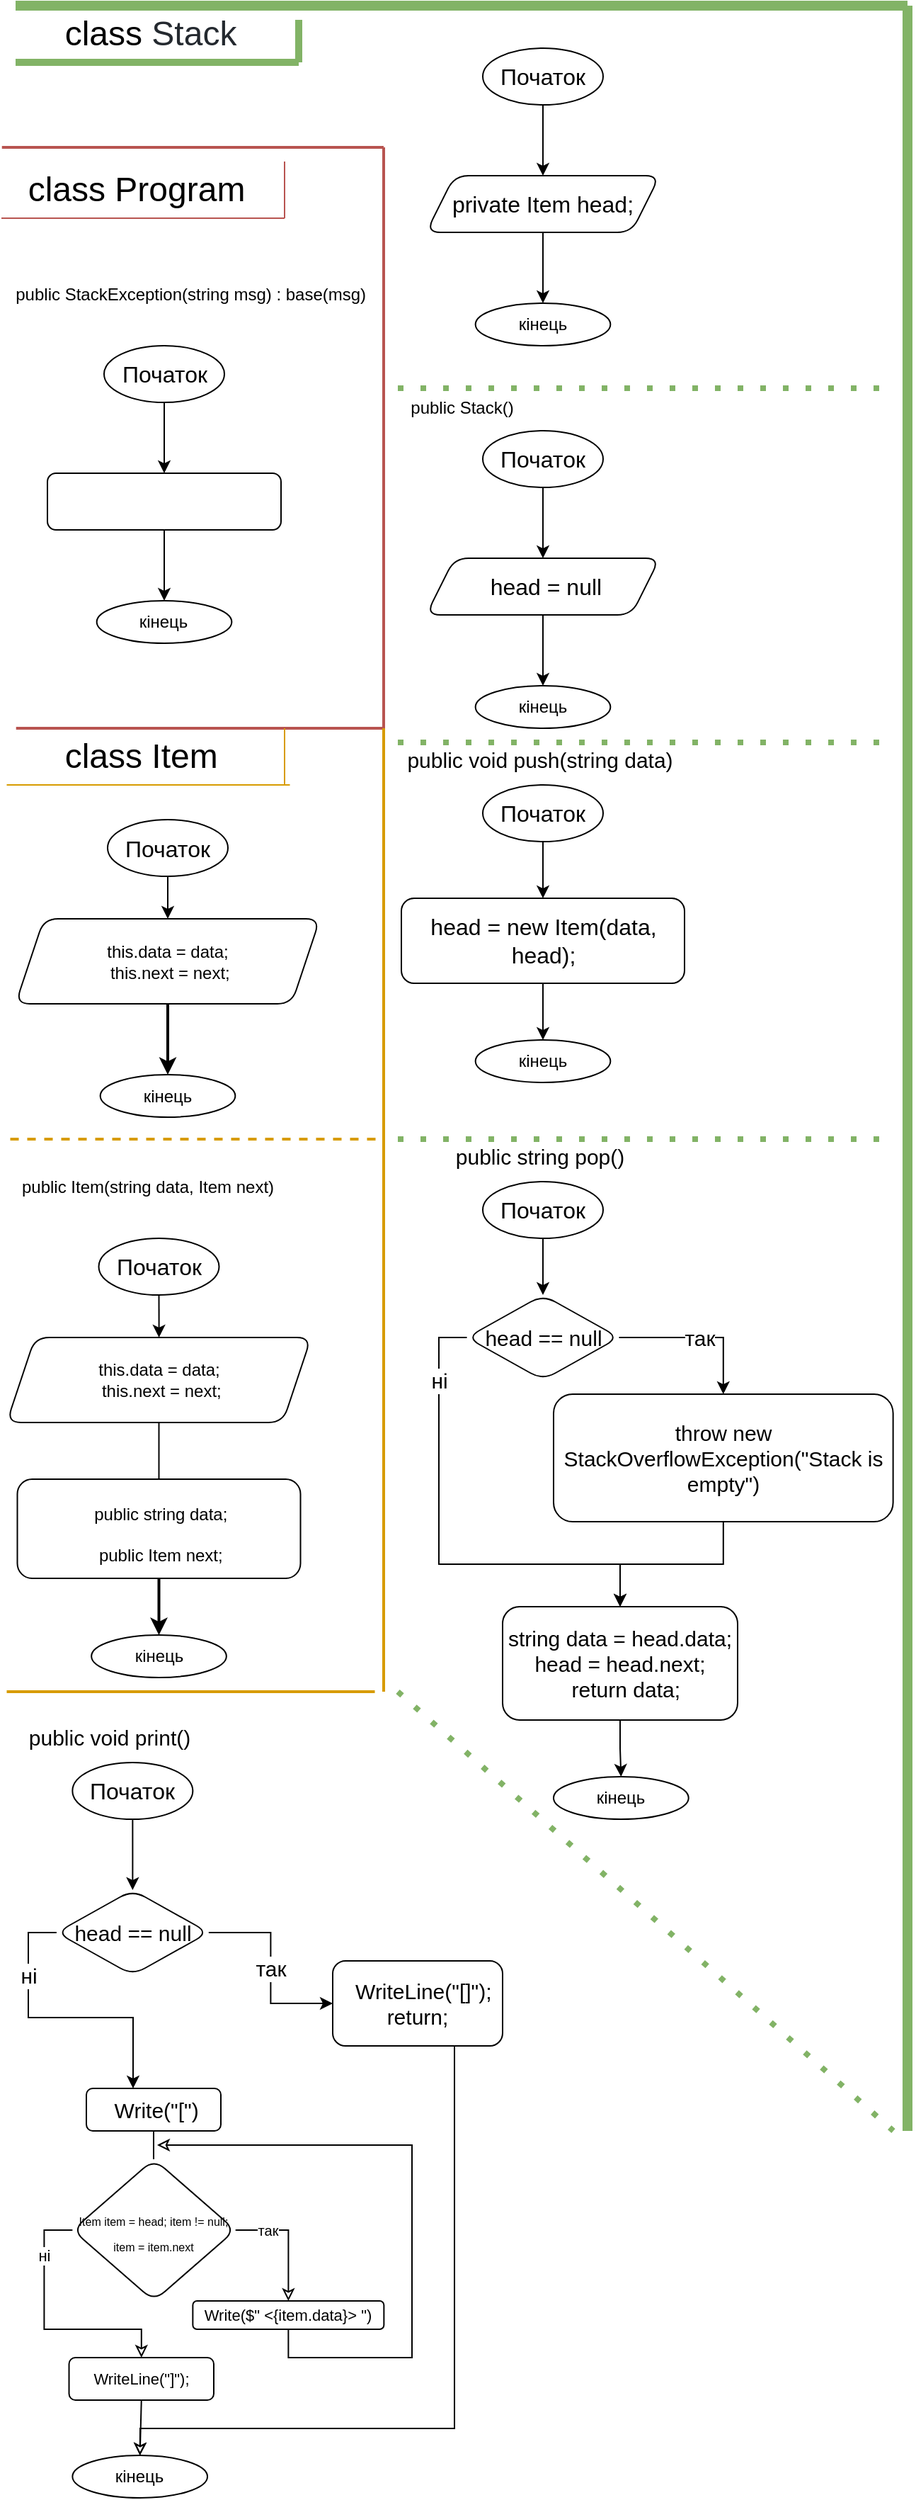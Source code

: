 <mxfile version="16.6.1" type="github">
  <diagram id="XkuEfvrNN8qvytdrORPO" name="Page-1">
    <mxGraphModel dx="334" dy="563" grid="1" gridSize="10" guides="1" tooltips="1" connect="1" arrows="1" fold="1" page="1" pageScale="1" pageWidth="827" pageHeight="1169" math="0" shadow="0">
      <root>
        <mxCell id="0" />
        <mxCell id="1" parent="0" />
        <mxCell id="HKVD6gNdquyJxxmTIWlP-1" value="" style="endArrow=none;html=1;rounded=0;fillColor=#d5e8d4;strokeColor=#82b366;strokeWidth=7;" edge="1" parent="1">
          <mxGeometry width="50" height="50" relative="1" as="geometry">
            <mxPoint x="10" y="10" as="sourcePoint" />
            <mxPoint x="640" y="10" as="targetPoint" />
          </mxGeometry>
        </mxCell>
        <mxCell id="HKVD6gNdquyJxxmTIWlP-2" value="" style="endArrow=none;html=1;rounded=0;fillColor=#d5e8d4;strokeColor=#82b366;strokeWidth=7;" edge="1" parent="1">
          <mxGeometry width="50" height="50" relative="1" as="geometry">
            <mxPoint x="640" y="1510" as="sourcePoint" />
            <mxPoint x="640" y="10" as="targetPoint" />
          </mxGeometry>
        </mxCell>
        <mxCell id="HKVD6gNdquyJxxmTIWlP-3" value="&lt;font style=&quot;font-size: 24px&quot;&gt;&lt;span class=&quot;pl-k&quot; style=&quot;box-sizing: border-box ; font-family: , , &amp;#34;sf mono&amp;#34; , &amp;#34;menlo&amp;#34; , &amp;#34;consolas&amp;#34; , &amp;#34;liberation mono&amp;#34; , monospace ; background-color: rgb(255 , 255 , 255)&quot;&gt;class&lt;/span&gt;&lt;span style=&quot;color: rgb(36 , 41 , 47) ; font-family: , , &amp;#34;sf mono&amp;#34; , &amp;#34;menlo&amp;#34; , &amp;#34;consolas&amp;#34; , &amp;#34;liberation mono&amp;#34; , monospace ; background-color: rgb(255 , 255 , 255)&quot;&gt;&amp;nbsp;&lt;/span&gt;&lt;/font&gt;&lt;font color=&quot;#24292f&quot;&gt;&lt;span style=&quot;font-size: 24px&quot;&gt;Stack&lt;/span&gt;&lt;/font&gt;" style="text;html=1;align=center;verticalAlign=middle;resizable=0;points=[];autosize=1;strokeColor=none;fillColor=none;" vertex="1" parent="1">
          <mxGeometry x="35" y="20" width="140" height="20" as="geometry" />
        </mxCell>
        <mxCell id="HKVD6gNdquyJxxmTIWlP-4" value="" style="endArrow=none;html=1;rounded=0;fillColor=#d5e8d4;strokeColor=#82b366;strokeWidth=5;" edge="1" parent="1">
          <mxGeometry width="50" height="50" relative="1" as="geometry">
            <mxPoint x="10" y="50" as="sourcePoint" />
            <mxPoint x="210" y="50" as="targetPoint" />
          </mxGeometry>
        </mxCell>
        <mxCell id="HKVD6gNdquyJxxmTIWlP-5" value="" style="endArrow=none;html=1;rounded=0;fillColor=#d5e8d4;strokeColor=#82b366;strokeWidth=5;" edge="1" parent="1">
          <mxGeometry width="50" height="50" relative="1" as="geometry">
            <mxPoint x="210" y="20" as="sourcePoint" />
            <mxPoint x="210" y="50" as="targetPoint" />
          </mxGeometry>
        </mxCell>
        <mxCell id="HKVD6gNdquyJxxmTIWlP-6" value="&lt;font style=&quot;font-size: 24px&quot;&gt;&lt;span class=&quot;pl-k&quot; style=&quot;box-sizing: border-box ; font-family: , , &amp;#34;sf mono&amp;#34; , &amp;#34;menlo&amp;#34; , &amp;#34;consolas&amp;#34; , &amp;#34;liberation mono&amp;#34; , monospace ; background-color: rgb(255 , 255 , 255)&quot;&gt;class&lt;/span&gt;&lt;span style=&quot;color: rgb(36 , 41 , 47) ; font-family: , , &amp;#34;sf mono&amp;#34; , &amp;#34;menlo&amp;#34; , &amp;#34;consolas&amp;#34; , &amp;#34;liberation mono&amp;#34; , monospace ; background-color: rgb(255 , 255 , 255)&quot;&gt; &lt;/span&gt;&lt;span class=&quot;pl-en&quot; style=&quot;box-sizing: border-box ; font-family: , , &amp;#34;sf mono&amp;#34; , &amp;#34;menlo&amp;#34; , &amp;#34;consolas&amp;#34; , &amp;#34;liberation mono&amp;#34; , monospace ; background-color: rgb(255 , 255 , 255)&quot;&gt;&lt;span class=&quot;pl-token&quot; style=&quot;box-sizing: border-box&quot;&gt;Program&lt;/span&gt;&lt;/span&gt;&lt;/font&gt;" style="text;html=1;align=center;verticalAlign=middle;resizable=0;points=[];autosize=1;strokeColor=none;fillColor=none;" vertex="1" parent="1">
          <mxGeometry x="10" y="130" width="170" height="20" as="geometry" />
        </mxCell>
        <mxCell id="HKVD6gNdquyJxxmTIWlP-7" value="" style="endArrow=none;html=1;rounded=0;fillColor=#f8cecc;strokeColor=#b85450;" edge="1" parent="1">
          <mxGeometry width="50" height="50" relative="1" as="geometry">
            <mxPoint y="160" as="sourcePoint" />
            <mxPoint x="200" y="160" as="targetPoint" />
          </mxGeometry>
        </mxCell>
        <mxCell id="HKVD6gNdquyJxxmTIWlP-8" value="" style="endArrow=none;html=1;rounded=0;fillColor=#f8cecc;strokeColor=#b85450;" edge="1" parent="1">
          <mxGeometry width="50" height="50" relative="1" as="geometry">
            <mxPoint x="200" y="120" as="sourcePoint" />
            <mxPoint x="200" y="160" as="targetPoint" />
          </mxGeometry>
        </mxCell>
        <mxCell id="HKVD6gNdquyJxxmTIWlP-9" value="&lt;span style=&quot;font-size: 12px&quot;&gt;public StackException(string msg) : base(msg)&amp;nbsp;&lt;/span&gt;" style="text;html=1;align=center;verticalAlign=middle;resizable=0;points=[];autosize=1;strokeColor=none;fillColor=none;fontSize=24;" vertex="1" parent="1">
          <mxGeometry y="190" width="270" height="40" as="geometry" />
        </mxCell>
        <mxCell id="HKVD6gNdquyJxxmTIWlP-10" style="edgeStyle=orthogonalEdgeStyle;rounded=0;orthogonalLoop=1;jettySize=auto;html=1;exitX=0.5;exitY=1;exitDx=0;exitDy=0;fontSize=24;entryX=0.5;entryY=0;entryDx=0;entryDy=0;" edge="1" parent="1" source="HKVD6gNdquyJxxmTIWlP-11" target="HKVD6gNdquyJxxmTIWlP-15">
          <mxGeometry relative="1" as="geometry">
            <mxPoint x="115" y="320" as="targetPoint" />
          </mxGeometry>
        </mxCell>
        <mxCell id="HKVD6gNdquyJxxmTIWlP-11" value="Початок" style="ellipse;whiteSpace=wrap;html=1;fontSize=16;strokeWidth=1;" vertex="1" parent="1">
          <mxGeometry x="72.5" y="250.0" width="85" height="40" as="geometry" />
        </mxCell>
        <mxCell id="HKVD6gNdquyJxxmTIWlP-22" style="edgeStyle=orthogonalEdgeStyle;rounded=0;orthogonalLoop=1;jettySize=auto;html=1;exitX=0.5;exitY=1;exitDx=0;exitDy=0;entryX=0.5;entryY=0;entryDx=0;entryDy=0;strokeWidth=1;" edge="1" parent="1" source="HKVD6gNdquyJxxmTIWlP-15" target="HKVD6gNdquyJxxmTIWlP-18">
          <mxGeometry relative="1" as="geometry" />
        </mxCell>
        <mxCell id="HKVD6gNdquyJxxmTIWlP-15" value="" style="rounded=1;whiteSpace=wrap;html=1;sketch=0;fontSize=24;" vertex="1" parent="1">
          <mxGeometry x="32.5" y="340" width="165" height="40" as="geometry" />
        </mxCell>
        <mxCell id="HKVD6gNdquyJxxmTIWlP-18" value="кінець" style="ellipse;whiteSpace=wrap;html=1;rounded=1;sketch=0;fontSize=12;" vertex="1" parent="1">
          <mxGeometry x="67.33" y="430" width="95.35" height="30" as="geometry" />
        </mxCell>
        <mxCell id="HKVD6gNdquyJxxmTIWlP-19" value="" style="endArrow=none;html=1;rounded=0;strokeWidth=2;fillColor=#f8cecc;strokeColor=#b85450;" edge="1" parent="1">
          <mxGeometry width="50" height="50" relative="1" as="geometry">
            <mxPoint x="0.36" y="110" as="sourcePoint" />
            <mxPoint x="270" y="110" as="targetPoint" />
          </mxGeometry>
        </mxCell>
        <mxCell id="HKVD6gNdquyJxxmTIWlP-20" value="" style="endArrow=none;html=1;rounded=0;strokeWidth=2;fillColor=#f8cecc;strokeColor=#b85450;" edge="1" parent="1">
          <mxGeometry width="50" height="50" relative="1" as="geometry">
            <mxPoint x="270" y="520" as="sourcePoint" />
            <mxPoint x="270" y="110" as="targetPoint" />
          </mxGeometry>
        </mxCell>
        <mxCell id="HKVD6gNdquyJxxmTIWlP-21" value="" style="endArrow=none;html=1;rounded=0;strokeWidth=2;fillColor=#f8cecc;strokeColor=#b85450;" edge="1" parent="1">
          <mxGeometry width="50" height="50" relative="1" as="geometry">
            <mxPoint x="10.36" y="520" as="sourcePoint" />
            <mxPoint x="270" y="520" as="targetPoint" />
          </mxGeometry>
        </mxCell>
        <mxCell id="HKVD6gNdquyJxxmTIWlP-24" value="&lt;span style=&quot;font-size: 24px&quot;&gt;&amp;nbsp;class Item&lt;/span&gt;" style="text;html=1;align=center;verticalAlign=middle;resizable=0;points=[];autosize=1;strokeColor=none;fillColor=none;" vertex="1" parent="1">
          <mxGeometry x="30" y="530" width="130" height="20" as="geometry" />
        </mxCell>
        <mxCell id="HKVD6gNdquyJxxmTIWlP-25" value="" style="endArrow=none;html=1;rounded=0;fillColor=#ffe6cc;strokeColor=#d79b00;" edge="1" parent="1">
          <mxGeometry width="50" height="50" relative="1" as="geometry">
            <mxPoint x="3.75" y="560" as="sourcePoint" />
            <mxPoint x="203.75" y="560" as="targetPoint" />
          </mxGeometry>
        </mxCell>
        <mxCell id="HKVD6gNdquyJxxmTIWlP-26" value="" style="endArrow=none;html=1;rounded=0;fillColor=#ffe6cc;strokeColor=#d79b00;" edge="1" parent="1">
          <mxGeometry width="50" height="50" relative="1" as="geometry">
            <mxPoint x="200" y="520" as="sourcePoint" />
            <mxPoint x="200" y="560" as="targetPoint" />
          </mxGeometry>
        </mxCell>
        <mxCell id="HKVD6gNdquyJxxmTIWlP-27" value="&lt;span style=&quot;font-size: 12px&quot;&gt;public Item(string data, Item next)&lt;/span&gt;" style="text;html=1;align=center;verticalAlign=middle;resizable=0;points=[];autosize=1;strokeColor=none;fillColor=none;fontSize=24;" vertex="1" parent="1">
          <mxGeometry x="7.5" y="820" width="190" height="40" as="geometry" />
        </mxCell>
        <mxCell id="HKVD6gNdquyJxxmTIWlP-28" style="edgeStyle=orthogonalEdgeStyle;rounded=0;orthogonalLoop=1;jettySize=auto;html=1;exitX=0.5;exitY=1;exitDx=0;exitDy=0;fontSize=24;" edge="1" parent="1" source="HKVD6gNdquyJxxmTIWlP-29" target="HKVD6gNdquyJxxmTIWlP-31">
          <mxGeometry relative="1" as="geometry">
            <mxPoint x="111.603" y="960" as="targetPoint" />
          </mxGeometry>
        </mxCell>
        <mxCell id="HKVD6gNdquyJxxmTIWlP-29" value="Початок" style="ellipse;whiteSpace=wrap;html=1;fontSize=16;strokeWidth=1;" vertex="1" parent="1">
          <mxGeometry x="68.75" y="880.0" width="85" height="40" as="geometry" />
        </mxCell>
        <mxCell id="HKVD6gNdquyJxxmTIWlP-30" style="edgeStyle=orthogonalEdgeStyle;rounded=0;orthogonalLoop=1;jettySize=auto;html=1;exitX=0.5;exitY=1;exitDx=0;exitDy=0;fontSize=24;endArrow=none;endFill=0;" edge="1" parent="1" source="HKVD6gNdquyJxxmTIWlP-31" target="HKVD6gNdquyJxxmTIWlP-33">
          <mxGeometry relative="1" as="geometry">
            <mxPoint x="111.25" y="1040" as="targetPoint" />
          </mxGeometry>
        </mxCell>
        <mxCell id="HKVD6gNdquyJxxmTIWlP-31" value="&lt;span style=&quot;background-color: rgb(255 , 255 , 255) ; font-size: 12px&quot;&gt;&lt;div&gt;this.data = data;&lt;/div&gt;&lt;div&gt;&amp;nbsp;this.next = next;&lt;/div&gt;&lt;/span&gt;" style="shape=parallelogram;perimeter=parallelogramPerimeter;whiteSpace=wrap;html=1;fixedSize=1;fontSize=24;perimeterSpacing=0;sketch=0;rounded=1;" vertex="1" parent="1">
          <mxGeometry x="3.75" y="950" width="215" height="60" as="geometry" />
        </mxCell>
        <mxCell id="HKVD6gNdquyJxxmTIWlP-40" style="edgeStyle=orthogonalEdgeStyle;rounded=0;orthogonalLoop=1;jettySize=auto;html=1;exitX=0.5;exitY=1;exitDx=0;exitDy=0;strokeWidth=2;entryX=0.5;entryY=0;entryDx=0;entryDy=0;" edge="1" parent="1" source="HKVD6gNdquyJxxmTIWlP-33" target="HKVD6gNdquyJxxmTIWlP-36">
          <mxGeometry relative="1" as="geometry">
            <mxPoint x="110.679" y="1160" as="targetPoint" />
          </mxGeometry>
        </mxCell>
        <mxCell id="HKVD6gNdquyJxxmTIWlP-33" value="&lt;div&gt;&lt;span style=&quot;font-size: 12px&quot;&gt;&amp;nbsp;public string data;&lt;/span&gt;&lt;/div&gt;&lt;div&gt;&lt;span style=&quot;font-size: 12px&quot;&gt;&amp;nbsp;public Item next;&lt;/span&gt;&lt;/div&gt;" style="rounded=1;whiteSpace=wrap;html=1;sketch=0;fontSize=24;" vertex="1" parent="1">
          <mxGeometry x="11.25" y="1050" width="200" height="70" as="geometry" />
        </mxCell>
        <mxCell id="HKVD6gNdquyJxxmTIWlP-36" value="кінець" style="ellipse;whiteSpace=wrap;html=1;rounded=1;sketch=0;fontSize=12;" vertex="1" parent="1">
          <mxGeometry x="63.58" y="1160" width="95.35" height="30" as="geometry" />
        </mxCell>
        <mxCell id="HKVD6gNdquyJxxmTIWlP-37" value="" style="endArrow=none;html=1;rounded=0;fontSize=12;fillColor=#ffe6cc;strokeColor=#d79b00;strokeWidth=2;" edge="1" parent="1">
          <mxGeometry width="50" height="50" relative="1" as="geometry">
            <mxPoint x="270" y="1200" as="sourcePoint" />
            <mxPoint x="270" y="520" as="targetPoint" />
          </mxGeometry>
        </mxCell>
        <mxCell id="HKVD6gNdquyJxxmTIWlP-38" value="" style="endArrow=none;html=1;rounded=0;fontSize=12;fillColor=#ffe6cc;strokeColor=#d79b00;strokeWidth=2;" edge="1" parent="1">
          <mxGeometry width="50" height="50" relative="1" as="geometry">
            <mxPoint x="3.75" y="1200" as="sourcePoint" />
            <mxPoint x="263.75" y="1200" as="targetPoint" />
          </mxGeometry>
        </mxCell>
        <mxCell id="HKVD6gNdquyJxxmTIWlP-41" value="" style="endArrow=none;dashed=1;html=1;rounded=0;strokeWidth=2;fillColor=#ffe6cc;strokeColor=#d79b00;" edge="1" parent="1">
          <mxGeometry width="50" height="50" relative="1" as="geometry">
            <mxPoint x="6.25" y="810" as="sourcePoint" />
            <mxPoint x="266.25" y="810" as="targetPoint" />
          </mxGeometry>
        </mxCell>
        <mxCell id="HKVD6gNdquyJxxmTIWlP-42" style="edgeStyle=orthogonalEdgeStyle;rounded=0;orthogonalLoop=1;jettySize=auto;html=1;exitX=0.5;exitY=1;exitDx=0;exitDy=0;fontSize=24;" edge="1" parent="1" source="HKVD6gNdquyJxxmTIWlP-43" target="HKVD6gNdquyJxxmTIWlP-44">
          <mxGeometry relative="1" as="geometry">
            <mxPoint x="117.853" y="664.5" as="targetPoint" />
          </mxGeometry>
        </mxCell>
        <mxCell id="HKVD6gNdquyJxxmTIWlP-43" value="Початок" style="ellipse;whiteSpace=wrap;html=1;fontSize=16;strokeWidth=1;" vertex="1" parent="1">
          <mxGeometry x="75.0" y="584.5" width="85" height="40" as="geometry" />
        </mxCell>
        <mxCell id="HKVD6gNdquyJxxmTIWlP-45" style="edgeStyle=orthogonalEdgeStyle;rounded=0;orthogonalLoop=1;jettySize=auto;html=1;exitX=0.5;exitY=1;exitDx=0;exitDy=0;strokeWidth=2;entryX=0.5;entryY=0;entryDx=0;entryDy=0;" edge="1" parent="1" source="HKVD6gNdquyJxxmTIWlP-44" target="HKVD6gNdquyJxxmTIWlP-46">
          <mxGeometry relative="1" as="geometry">
            <mxPoint x="117.286" y="754.5" as="targetPoint" />
          </mxGeometry>
        </mxCell>
        <mxCell id="HKVD6gNdquyJxxmTIWlP-44" value="&lt;span style=&quot;background-color: rgb(255 , 255 , 255) ; font-size: 12px&quot;&gt;&lt;div&gt;this.data = data;&lt;/div&gt;&lt;div&gt;&amp;nbsp;this.next = next;&lt;/div&gt;&lt;/span&gt;" style="shape=parallelogram;perimeter=parallelogramPerimeter;whiteSpace=wrap;html=1;fixedSize=1;fontSize=24;perimeterSpacing=0;sketch=0;rounded=1;" vertex="1" parent="1">
          <mxGeometry x="10" y="654.5" width="215" height="60" as="geometry" />
        </mxCell>
        <mxCell id="HKVD6gNdquyJxxmTIWlP-46" value="кінець" style="ellipse;whiteSpace=wrap;html=1;rounded=1;sketch=0;fontSize=12;" vertex="1" parent="1">
          <mxGeometry x="69.83" y="764.5" width="95.35" height="30" as="geometry" />
        </mxCell>
        <mxCell id="HKVD6gNdquyJxxmTIWlP-47" style="edgeStyle=orthogonalEdgeStyle;rounded=0;orthogonalLoop=1;jettySize=auto;html=1;exitX=0.5;exitY=1;exitDx=0;exitDy=0;fontSize=24;entryX=0.5;entryY=0;entryDx=0;entryDy=0;" edge="1" parent="1" source="HKVD6gNdquyJxxmTIWlP-48" target="HKVD6gNdquyJxxmTIWlP-50">
          <mxGeometry relative="1" as="geometry">
            <mxPoint x="382.5" y="110" as="targetPoint" />
          </mxGeometry>
        </mxCell>
        <mxCell id="HKVD6gNdquyJxxmTIWlP-48" value="Початок" style="ellipse;whiteSpace=wrap;html=1;fontSize=16;strokeWidth=1;" vertex="1" parent="1">
          <mxGeometry x="340.0" y="40.0" width="85" height="40" as="geometry" />
        </mxCell>
        <mxCell id="HKVD6gNdquyJxxmTIWlP-49" style="edgeStyle=orthogonalEdgeStyle;rounded=0;orthogonalLoop=1;jettySize=auto;html=1;exitX=0.5;exitY=1;exitDx=0;exitDy=0;entryX=0.5;entryY=0;entryDx=0;entryDy=0;strokeWidth=1;" edge="1" parent="1" source="HKVD6gNdquyJxxmTIWlP-50" target="HKVD6gNdquyJxxmTIWlP-51">
          <mxGeometry relative="1" as="geometry" />
        </mxCell>
        <mxCell id="HKVD6gNdquyJxxmTIWlP-50" value="&lt;font style=&quot;font-size: 16px&quot;&gt;private Item head;&lt;/font&gt;" style="shape=parallelogram;perimeter=parallelogramPerimeter;whiteSpace=wrap;html=1;fixedSize=1;fontSize=19;rounded=1;" vertex="1" parent="1">
          <mxGeometry x="300" y="130" width="165" height="40" as="geometry" />
        </mxCell>
        <mxCell id="HKVD6gNdquyJxxmTIWlP-51" value="кінець" style="ellipse;whiteSpace=wrap;html=1;rounded=1;sketch=0;fontSize=12;" vertex="1" parent="1">
          <mxGeometry x="334.83" y="220" width="95.35" height="30" as="geometry" />
        </mxCell>
        <mxCell id="HKVD6gNdquyJxxmTIWlP-53" style="edgeStyle=orthogonalEdgeStyle;rounded=0;orthogonalLoop=1;jettySize=auto;html=1;exitX=0.5;exitY=1;exitDx=0;exitDy=0;fontSize=24;entryX=0.5;entryY=0;entryDx=0;entryDy=0;" edge="1" parent="1" source="HKVD6gNdquyJxxmTIWlP-54" target="HKVD6gNdquyJxxmTIWlP-56">
          <mxGeometry relative="1" as="geometry">
            <mxPoint x="382.5" y="380" as="targetPoint" />
          </mxGeometry>
        </mxCell>
        <mxCell id="HKVD6gNdquyJxxmTIWlP-54" value="Початок" style="ellipse;whiteSpace=wrap;html=1;fontSize=16;strokeWidth=1;" vertex="1" parent="1">
          <mxGeometry x="340.0" y="310.0" width="85" height="40" as="geometry" />
        </mxCell>
        <mxCell id="HKVD6gNdquyJxxmTIWlP-55" style="edgeStyle=orthogonalEdgeStyle;rounded=0;orthogonalLoop=1;jettySize=auto;html=1;exitX=0.5;exitY=1;exitDx=0;exitDy=0;entryX=0.5;entryY=0;entryDx=0;entryDy=0;strokeWidth=1;" edge="1" parent="1" source="HKVD6gNdquyJxxmTIWlP-56" target="HKVD6gNdquyJxxmTIWlP-57">
          <mxGeometry relative="1" as="geometry" />
        </mxCell>
        <mxCell id="HKVD6gNdquyJxxmTIWlP-56" value="&lt;font style=&quot;font-size: 16px&quot;&gt;&amp;nbsp;head = null&lt;/font&gt;" style="shape=parallelogram;perimeter=parallelogramPerimeter;whiteSpace=wrap;html=1;fixedSize=1;fontSize=19;rounded=1;" vertex="1" parent="1">
          <mxGeometry x="300" y="400" width="165" height="40" as="geometry" />
        </mxCell>
        <mxCell id="HKVD6gNdquyJxxmTIWlP-57" value="кінець" style="ellipse;whiteSpace=wrap;html=1;rounded=1;sketch=0;fontSize=12;" vertex="1" parent="1">
          <mxGeometry x="334.83" y="490" width="95.35" height="30" as="geometry" />
        </mxCell>
        <mxCell id="HKVD6gNdquyJxxmTIWlP-58" value="" style="endArrow=none;dashed=1;html=1;dashPattern=1 3;strokeWidth=4;rounded=0;fontSize=16;fillColor=#d5e8d4;strokeColor=#82b366;" edge="1" parent="1">
          <mxGeometry width="50" height="50" relative="1" as="geometry">
            <mxPoint x="280" y="280" as="sourcePoint" />
            <mxPoint x="630" y="280" as="targetPoint" />
          </mxGeometry>
        </mxCell>
        <mxCell id="HKVD6gNdquyJxxmTIWlP-59" value="&lt;span style=&quot;font-size: 12px&quot;&gt;public Stack()&lt;/span&gt;" style="text;html=1;align=center;verticalAlign=middle;resizable=0;points=[];autosize=1;strokeColor=none;fillColor=none;fontSize=24;" vertex="1" parent="1">
          <mxGeometry x="280" y="270" width="90" height="40" as="geometry" />
        </mxCell>
        <mxCell id="HKVD6gNdquyJxxmTIWlP-60" style="edgeStyle=orthogonalEdgeStyle;rounded=0;orthogonalLoop=1;jettySize=auto;html=1;exitX=0.5;exitY=1;exitDx=0;exitDy=0;fontSize=24;entryX=0.5;entryY=0;entryDx=0;entryDy=0;" edge="1" parent="1" source="HKVD6gNdquyJxxmTIWlP-61" target="HKVD6gNdquyJxxmTIWlP-63">
          <mxGeometry relative="1" as="geometry">
            <mxPoint x="382.5" y="630" as="targetPoint" />
          </mxGeometry>
        </mxCell>
        <mxCell id="HKVD6gNdquyJxxmTIWlP-61" value="Початок" style="ellipse;whiteSpace=wrap;html=1;fontSize=16;strokeWidth=1;" vertex="1" parent="1">
          <mxGeometry x="340.0" y="560.0" width="85" height="40" as="geometry" />
        </mxCell>
        <mxCell id="HKVD6gNdquyJxxmTIWlP-62" style="edgeStyle=orthogonalEdgeStyle;rounded=0;orthogonalLoop=1;jettySize=auto;html=1;exitX=0.5;exitY=1;exitDx=0;exitDy=0;entryX=0.5;entryY=0;entryDx=0;entryDy=0;strokeWidth=1;" edge="1" parent="1" source="HKVD6gNdquyJxxmTIWlP-63" target="HKVD6gNdquyJxxmTIWlP-64">
          <mxGeometry relative="1" as="geometry" />
        </mxCell>
        <mxCell id="HKVD6gNdquyJxxmTIWlP-63" value="&lt;font style=&quot;font-size: 16px&quot;&gt;head = new Item(data, head);&lt;/font&gt;" style="rounded=1;whiteSpace=wrap;html=1;fontSize=16;" vertex="1" parent="1">
          <mxGeometry x="282.5" y="640" width="200" height="60" as="geometry" />
        </mxCell>
        <mxCell id="HKVD6gNdquyJxxmTIWlP-64" value="кінець" style="ellipse;whiteSpace=wrap;html=1;rounded=1;sketch=0;fontSize=12;" vertex="1" parent="1">
          <mxGeometry x="334.83" y="740" width="95.35" height="30" as="geometry" />
        </mxCell>
        <mxCell id="HKVD6gNdquyJxxmTIWlP-65" value="" style="endArrow=none;dashed=1;html=1;dashPattern=1 3;strokeWidth=4;rounded=0;fontSize=16;fillColor=#d5e8d4;strokeColor=#82b366;" edge="1" parent="1">
          <mxGeometry width="50" height="50" relative="1" as="geometry">
            <mxPoint x="280" y="530" as="sourcePoint" />
            <mxPoint x="630" y="530" as="targetPoint" />
          </mxGeometry>
        </mxCell>
        <mxCell id="HKVD6gNdquyJxxmTIWlP-66" value="&lt;font style=&quot;font-size: 15px&quot;&gt;public void push(string data)&lt;/font&gt;" style="text;html=1;align=center;verticalAlign=middle;resizable=0;points=[];autosize=1;strokeColor=none;fillColor=none;fontSize=24;" vertex="1" parent="1">
          <mxGeometry x="280" y="520" width="200" height="40" as="geometry" />
        </mxCell>
        <mxCell id="HKVD6gNdquyJxxmTIWlP-68" style="edgeStyle=orthogonalEdgeStyle;rounded=0;orthogonalLoop=1;jettySize=auto;html=1;exitX=0.5;exitY=1;exitDx=0;exitDy=0;fontSize=24;entryX=0.5;entryY=0;entryDx=0;entryDy=0;" edge="1" parent="1" source="HKVD6gNdquyJxxmTIWlP-69" target="HKVD6gNdquyJxxmTIWlP-75">
          <mxGeometry relative="1" as="geometry">
            <mxPoint x="382.5" y="920" as="targetPoint" />
          </mxGeometry>
        </mxCell>
        <mxCell id="HKVD6gNdquyJxxmTIWlP-69" value="Початок" style="ellipse;whiteSpace=wrap;html=1;fontSize=16;strokeWidth=1;" vertex="1" parent="1">
          <mxGeometry x="340.0" y="840.0" width="85" height="40" as="geometry" />
        </mxCell>
        <mxCell id="HKVD6gNdquyJxxmTIWlP-70" style="edgeStyle=orthogonalEdgeStyle;rounded=0;orthogonalLoop=1;jettySize=auto;html=1;exitX=0.5;exitY=1;exitDx=0;exitDy=0;strokeWidth=1;entryX=0.5;entryY=0;entryDx=0;entryDy=0;" edge="1" parent="1" source="HKVD6gNdquyJxxmTIWlP-80" target="HKVD6gNdquyJxxmTIWlP-72">
          <mxGeometry relative="1" as="geometry">
            <mxPoint x="477.85" y="1330" as="sourcePoint" />
            <mxPoint x="437" y="1260" as="targetPoint" />
          </mxGeometry>
        </mxCell>
        <mxCell id="HKVD6gNdquyJxxmTIWlP-72" value="кінець" style="ellipse;whiteSpace=wrap;html=1;rounded=1;sketch=0;fontSize=12;" vertex="1" parent="1">
          <mxGeometry x="390.0" y="1260" width="95.35" height="30" as="geometry" />
        </mxCell>
        <mxCell id="HKVD6gNdquyJxxmTIWlP-73" value="" style="endArrow=none;dashed=1;html=1;dashPattern=1 3;strokeWidth=4;rounded=0;fontSize=16;fillColor=#d5e8d4;strokeColor=#82b366;" edge="1" parent="1">
          <mxGeometry width="50" height="50" relative="1" as="geometry">
            <mxPoint x="280" y="810" as="sourcePoint" />
            <mxPoint x="630" y="810" as="targetPoint" />
          </mxGeometry>
        </mxCell>
        <mxCell id="HKVD6gNdquyJxxmTIWlP-74" value="&lt;font style=&quot;font-size: 15px&quot;&gt;public string pop()&lt;/font&gt;" style="text;html=1;align=center;verticalAlign=middle;resizable=0;points=[];autosize=1;strokeColor=none;fillColor=none;fontSize=24;" vertex="1" parent="1">
          <mxGeometry x="315" y="800" width="130" height="40" as="geometry" />
        </mxCell>
        <mxCell id="HKVD6gNdquyJxxmTIWlP-76" value="так" style="edgeStyle=orthogonalEdgeStyle;rounded=0;orthogonalLoop=1;jettySize=auto;html=1;exitX=1;exitY=0.5;exitDx=0;exitDy=0;fontSize=15;strokeWidth=1;" edge="1" parent="1" source="HKVD6gNdquyJxxmTIWlP-75" target="HKVD6gNdquyJxxmTIWlP-78">
          <mxGeometry relative="1" as="geometry">
            <mxPoint x="520" y="1000" as="targetPoint" />
          </mxGeometry>
        </mxCell>
        <mxCell id="HKVD6gNdquyJxxmTIWlP-77" value="ні" style="edgeStyle=orthogonalEdgeStyle;rounded=0;orthogonalLoop=1;jettySize=auto;html=1;exitX=0;exitY=0.5;exitDx=0;exitDy=0;fontSize=15;strokeWidth=1;entryX=0.5;entryY=0;entryDx=0;entryDy=0;" edge="1" parent="1" source="HKVD6gNdquyJxxmTIWlP-75" target="HKVD6gNdquyJxxmTIWlP-80">
          <mxGeometry x="-0.705" relative="1" as="geometry">
            <mxPoint x="290" y="1000" as="targetPoint" />
            <Array as="points">
              <mxPoint x="309" y="950" />
              <mxPoint x="309" y="1110" />
              <mxPoint x="437" y="1110" />
            </Array>
            <mxPoint as="offset" />
          </mxGeometry>
        </mxCell>
        <mxCell id="HKVD6gNdquyJxxmTIWlP-75" value="head == null" style="rhombus;whiteSpace=wrap;html=1;rounded=1;fontSize=15;" vertex="1" parent="1">
          <mxGeometry x="328.75" y="920" width="107.5" height="60" as="geometry" />
        </mxCell>
        <mxCell id="HKVD6gNdquyJxxmTIWlP-79" style="edgeStyle=orthogonalEdgeStyle;rounded=0;orthogonalLoop=1;jettySize=auto;html=1;exitX=0.5;exitY=1;exitDx=0;exitDy=0;fontSize=15;strokeWidth=1;" edge="1" parent="1" source="HKVD6gNdquyJxxmTIWlP-78" target="HKVD6gNdquyJxxmTIWlP-80">
          <mxGeometry relative="1" as="geometry">
            <mxPoint x="400.0" y="1120" as="targetPoint" />
          </mxGeometry>
        </mxCell>
        <mxCell id="HKVD6gNdquyJxxmTIWlP-78" value="throw new StackOverflowException(&quot;Stack is empty&quot;)" style="rounded=1;whiteSpace=wrap;html=1;fontSize=15;" vertex="1" parent="1">
          <mxGeometry x="390" y="990" width="239.82" height="90" as="geometry" />
        </mxCell>
        <mxCell id="HKVD6gNdquyJxxmTIWlP-80" value="&lt;div&gt;string data = head.data;&lt;/div&gt;&lt;div&gt;head = head.next;&lt;/div&gt;&lt;div&gt;&amp;nbsp; return data;&lt;/div&gt;" style="rounded=1;whiteSpace=wrap;html=1;fontSize=15;" vertex="1" parent="1">
          <mxGeometry x="354" y="1140" width="166" height="80" as="geometry" />
        </mxCell>
        <mxCell id="HKVD6gNdquyJxxmTIWlP-82" value="" style="endArrow=none;dashed=1;html=1;dashPattern=1 3;strokeWidth=4;rounded=0;fontSize=16;fillColor=#d5e8d4;strokeColor=#82b366;" edge="1" parent="1">
          <mxGeometry width="50" height="50" relative="1" as="geometry">
            <mxPoint x="280" y="1200" as="sourcePoint" />
            <mxPoint x="630" y="1510" as="targetPoint" />
          </mxGeometry>
        </mxCell>
        <mxCell id="HKVD6gNdquyJxxmTIWlP-83" style="edgeStyle=orthogonalEdgeStyle;rounded=0;orthogonalLoop=1;jettySize=auto;html=1;exitX=0.5;exitY=1;exitDx=0;exitDy=0;fontSize=24;entryX=0.5;entryY=0;entryDx=0;entryDy=0;" edge="1" parent="1" source="HKVD6gNdquyJxxmTIWlP-84" target="HKVD6gNdquyJxxmTIWlP-88">
          <mxGeometry relative="1" as="geometry">
            <mxPoint x="78.75" y="1330" as="targetPoint" />
          </mxGeometry>
        </mxCell>
        <mxCell id="HKVD6gNdquyJxxmTIWlP-84" value="Початок" style="ellipse;whiteSpace=wrap;html=1;fontSize=16;strokeWidth=1;" vertex="1" parent="1">
          <mxGeometry x="50.18" y="1250" width="85" height="40" as="geometry" />
        </mxCell>
        <mxCell id="HKVD6gNdquyJxxmTIWlP-85" value="&lt;font style=&quot;font-size: 15px&quot;&gt;public void print()&lt;/font&gt;" style="text;html=1;align=center;verticalAlign=middle;resizable=0;points=[];autosize=1;strokeColor=none;fillColor=none;fontSize=24;" vertex="1" parent="1">
          <mxGeometry x="11.25" y="1210" width="130" height="40" as="geometry" />
        </mxCell>
        <mxCell id="HKVD6gNdquyJxxmTIWlP-86" value="так" style="edgeStyle=orthogonalEdgeStyle;rounded=0;orthogonalLoop=1;jettySize=auto;html=1;exitX=1;exitY=0.5;exitDx=0;exitDy=0;fontSize=15;strokeWidth=1;" edge="1" source="HKVD6gNdquyJxxmTIWlP-88" target="HKVD6gNdquyJxxmTIWlP-90" parent="1">
          <mxGeometry relative="1" as="geometry">
            <mxPoint x="230.18" y="1420" as="targetPoint" />
          </mxGeometry>
        </mxCell>
        <mxCell id="HKVD6gNdquyJxxmTIWlP-87" value="ні" style="edgeStyle=orthogonalEdgeStyle;rounded=0;orthogonalLoop=1;jettySize=auto;html=1;exitX=0;exitY=0.5;exitDx=0;exitDy=0;fontSize=15;strokeWidth=1;" edge="1" source="HKVD6gNdquyJxxmTIWlP-88" parent="1" target="HKVD6gNdquyJxxmTIWlP-91">
          <mxGeometry x="-0.51" relative="1" as="geometry">
            <mxPoint x="93" y="1460" as="targetPoint" />
            <Array as="points">
              <mxPoint x="19" y="1370" />
              <mxPoint x="19" y="1430" />
              <mxPoint x="93" y="1430" />
            </Array>
            <mxPoint as="offset" />
          </mxGeometry>
        </mxCell>
        <mxCell id="HKVD6gNdquyJxxmTIWlP-88" value="head == null" style="rhombus;whiteSpace=wrap;html=1;rounded=1;fontSize=15;" vertex="1" parent="1">
          <mxGeometry x="38.93" y="1340" width="107.5" height="60" as="geometry" />
        </mxCell>
        <mxCell id="HKVD6gNdquyJxxmTIWlP-102" style="edgeStyle=orthogonalEdgeStyle;rounded=0;orthogonalLoop=1;jettySize=auto;html=1;exitX=0.5;exitY=1;exitDx=0;exitDy=0;fontSize=11;endArrow=classic;endFill=0;strokeWidth=1;" edge="1" parent="1" source="HKVD6gNdquyJxxmTIWlP-90" target="HKVD6gNdquyJxxmTIWlP-100">
          <mxGeometry relative="1" as="geometry">
            <Array as="points">
              <mxPoint x="320" y="1450" />
              <mxPoint x="320" y="1720" />
              <mxPoint x="98" y="1720" />
            </Array>
          </mxGeometry>
        </mxCell>
        <mxCell id="HKVD6gNdquyJxxmTIWlP-90" value="&lt;div&gt;&lt;span&gt;&amp;nbsp; WriteLine(&quot;[]&quot;);&lt;/span&gt;&lt;br&gt;&lt;/div&gt;&lt;div&gt;return;&lt;/div&gt;" style="rounded=1;whiteSpace=wrap;html=1;fontSize=15;" vertex="1" parent="1">
          <mxGeometry x="234" y="1390" width="120" height="60" as="geometry" />
        </mxCell>
        <mxCell id="HKVD6gNdquyJxxmTIWlP-92" style="edgeStyle=orthogonalEdgeStyle;rounded=0;orthogonalLoop=1;jettySize=auto;html=1;exitX=0.5;exitY=1;exitDx=0;exitDy=0;fontSize=15;strokeWidth=1;endArrow=none;endFill=0;" edge="1" parent="1" source="HKVD6gNdquyJxxmTIWlP-91" target="HKVD6gNdquyJxxmTIWlP-93">
          <mxGeometry relative="1" as="geometry">
            <mxPoint x="107.4" y="1550" as="targetPoint" />
          </mxGeometry>
        </mxCell>
        <mxCell id="HKVD6gNdquyJxxmTIWlP-91" value="&amp;nbsp;Write(&quot;[&quot;)" style="rounded=1;whiteSpace=wrap;html=1;fontSize=15;" vertex="1" parent="1">
          <mxGeometry x="60" y="1480" width="95" height="30" as="geometry" />
        </mxCell>
        <mxCell id="HKVD6gNdquyJxxmTIWlP-94" value="&lt;font style=&quot;font-size: 10px&quot;&gt;так&lt;/font&gt;" style="edgeStyle=orthogonalEdgeStyle;rounded=0;orthogonalLoop=1;jettySize=auto;html=1;exitX=1;exitY=0.5;exitDx=0;exitDy=0;fontSize=8;endArrow=classic;endFill=0;strokeWidth=1;" edge="1" parent="1" source="HKVD6gNdquyJxxmTIWlP-93" target="HKVD6gNdquyJxxmTIWlP-96">
          <mxGeometry x="-0.485" relative="1" as="geometry">
            <mxPoint x="240" y="1640" as="targetPoint" />
            <mxPoint as="offset" />
          </mxGeometry>
        </mxCell>
        <mxCell id="HKVD6gNdquyJxxmTIWlP-95" value="&lt;font style=&quot;font-size: 11px&quot;&gt;ні&lt;/font&gt;" style="edgeStyle=orthogonalEdgeStyle;rounded=0;orthogonalLoop=1;jettySize=auto;html=1;exitX=0;exitY=0.5;exitDx=0;exitDy=0;fontSize=8;endArrow=classic;endFill=0;strokeWidth=1;" edge="1" parent="1" source="HKVD6gNdquyJxxmTIWlP-93" target="HKVD6gNdquyJxxmTIWlP-98">
          <mxGeometry x="-0.574" relative="1" as="geometry">
            <mxPoint x="120" y="1690" as="targetPoint" />
            <mxPoint as="offset" />
          </mxGeometry>
        </mxCell>
        <mxCell id="HKVD6gNdquyJxxmTIWlP-93" value="&lt;font style=&quot;font-size: 8px&quot;&gt;Item item = head; item != null; item = item.next&lt;/font&gt;" style="rhombus;whiteSpace=wrap;html=1;rounded=1;fontSize=15;" vertex="1" parent="1">
          <mxGeometry x="50.18" y="1530" width="115.17" height="100" as="geometry" />
        </mxCell>
        <mxCell id="HKVD6gNdquyJxxmTIWlP-97" style="edgeStyle=orthogonalEdgeStyle;rounded=0;orthogonalLoop=1;jettySize=auto;html=1;exitX=0.5;exitY=1;exitDx=0;exitDy=0;fontSize=11;endArrow=classic;endFill=0;strokeWidth=1;" edge="1" parent="1" source="HKVD6gNdquyJxxmTIWlP-96">
          <mxGeometry relative="1" as="geometry">
            <mxPoint x="110" y="1520" as="targetPoint" />
            <Array as="points">
              <mxPoint x="203" y="1670" />
              <mxPoint x="290" y="1670" />
              <mxPoint x="290" y="1520" />
            </Array>
          </mxGeometry>
        </mxCell>
        <mxCell id="HKVD6gNdquyJxxmTIWlP-96" value="Write($&quot; &amp;lt;{item.data}&amp;gt; &quot;)" style="rounded=1;whiteSpace=wrap;html=1;fontSize=11;" vertex="1" parent="1">
          <mxGeometry x="135.18" y="1630" width="135" height="20" as="geometry" />
        </mxCell>
        <mxCell id="HKVD6gNdquyJxxmTIWlP-99" style="edgeStyle=orthogonalEdgeStyle;rounded=0;orthogonalLoop=1;jettySize=auto;html=1;exitX=0.5;exitY=1;exitDx=0;exitDy=0;fontSize=11;endArrow=classic;endFill=0;strokeWidth=1;entryX=0.5;entryY=0;entryDx=0;entryDy=0;" edge="1" parent="1" source="HKVD6gNdquyJxxmTIWlP-98" target="HKVD6gNdquyJxxmTIWlP-100">
          <mxGeometry relative="1" as="geometry">
            <mxPoint x="99" y="1740" as="targetPoint" />
          </mxGeometry>
        </mxCell>
        <mxCell id="HKVD6gNdquyJxxmTIWlP-98" value="WriteLine(&quot;]&quot;);" style="rounded=1;whiteSpace=wrap;html=1;fontSize=11;" vertex="1" parent="1">
          <mxGeometry x="47.76" y="1670" width="102.24" height="30" as="geometry" />
        </mxCell>
        <mxCell id="HKVD6gNdquyJxxmTIWlP-100" value="кінець" style="ellipse;whiteSpace=wrap;html=1;rounded=1;sketch=0;fontSize=12;" vertex="1" parent="1">
          <mxGeometry x="50.18" y="1739" width="95.35" height="30" as="geometry" />
        </mxCell>
      </root>
    </mxGraphModel>
  </diagram>
</mxfile>
